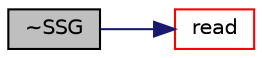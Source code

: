 digraph "~SSG"
{
  bgcolor="transparent";
  edge [fontname="Helvetica",fontsize="10",labelfontname="Helvetica",labelfontsize="10"];
  node [fontname="Helvetica",fontsize="10",shape=record];
  rankdir="LR";
  Node313 [label="~SSG",height=0.2,width=0.4,color="black", fillcolor="grey75", style="filled", fontcolor="black"];
  Node313 -> Node314 [color="midnightblue",fontsize="10",style="solid",fontname="Helvetica"];
  Node314 [label="read",height=0.2,width=0.4,color="red",URL="$a32377.html#af816873151ddb0126e98bb2f914d8ed5",tooltip="Read model coefficients if they have changed. "];
}
